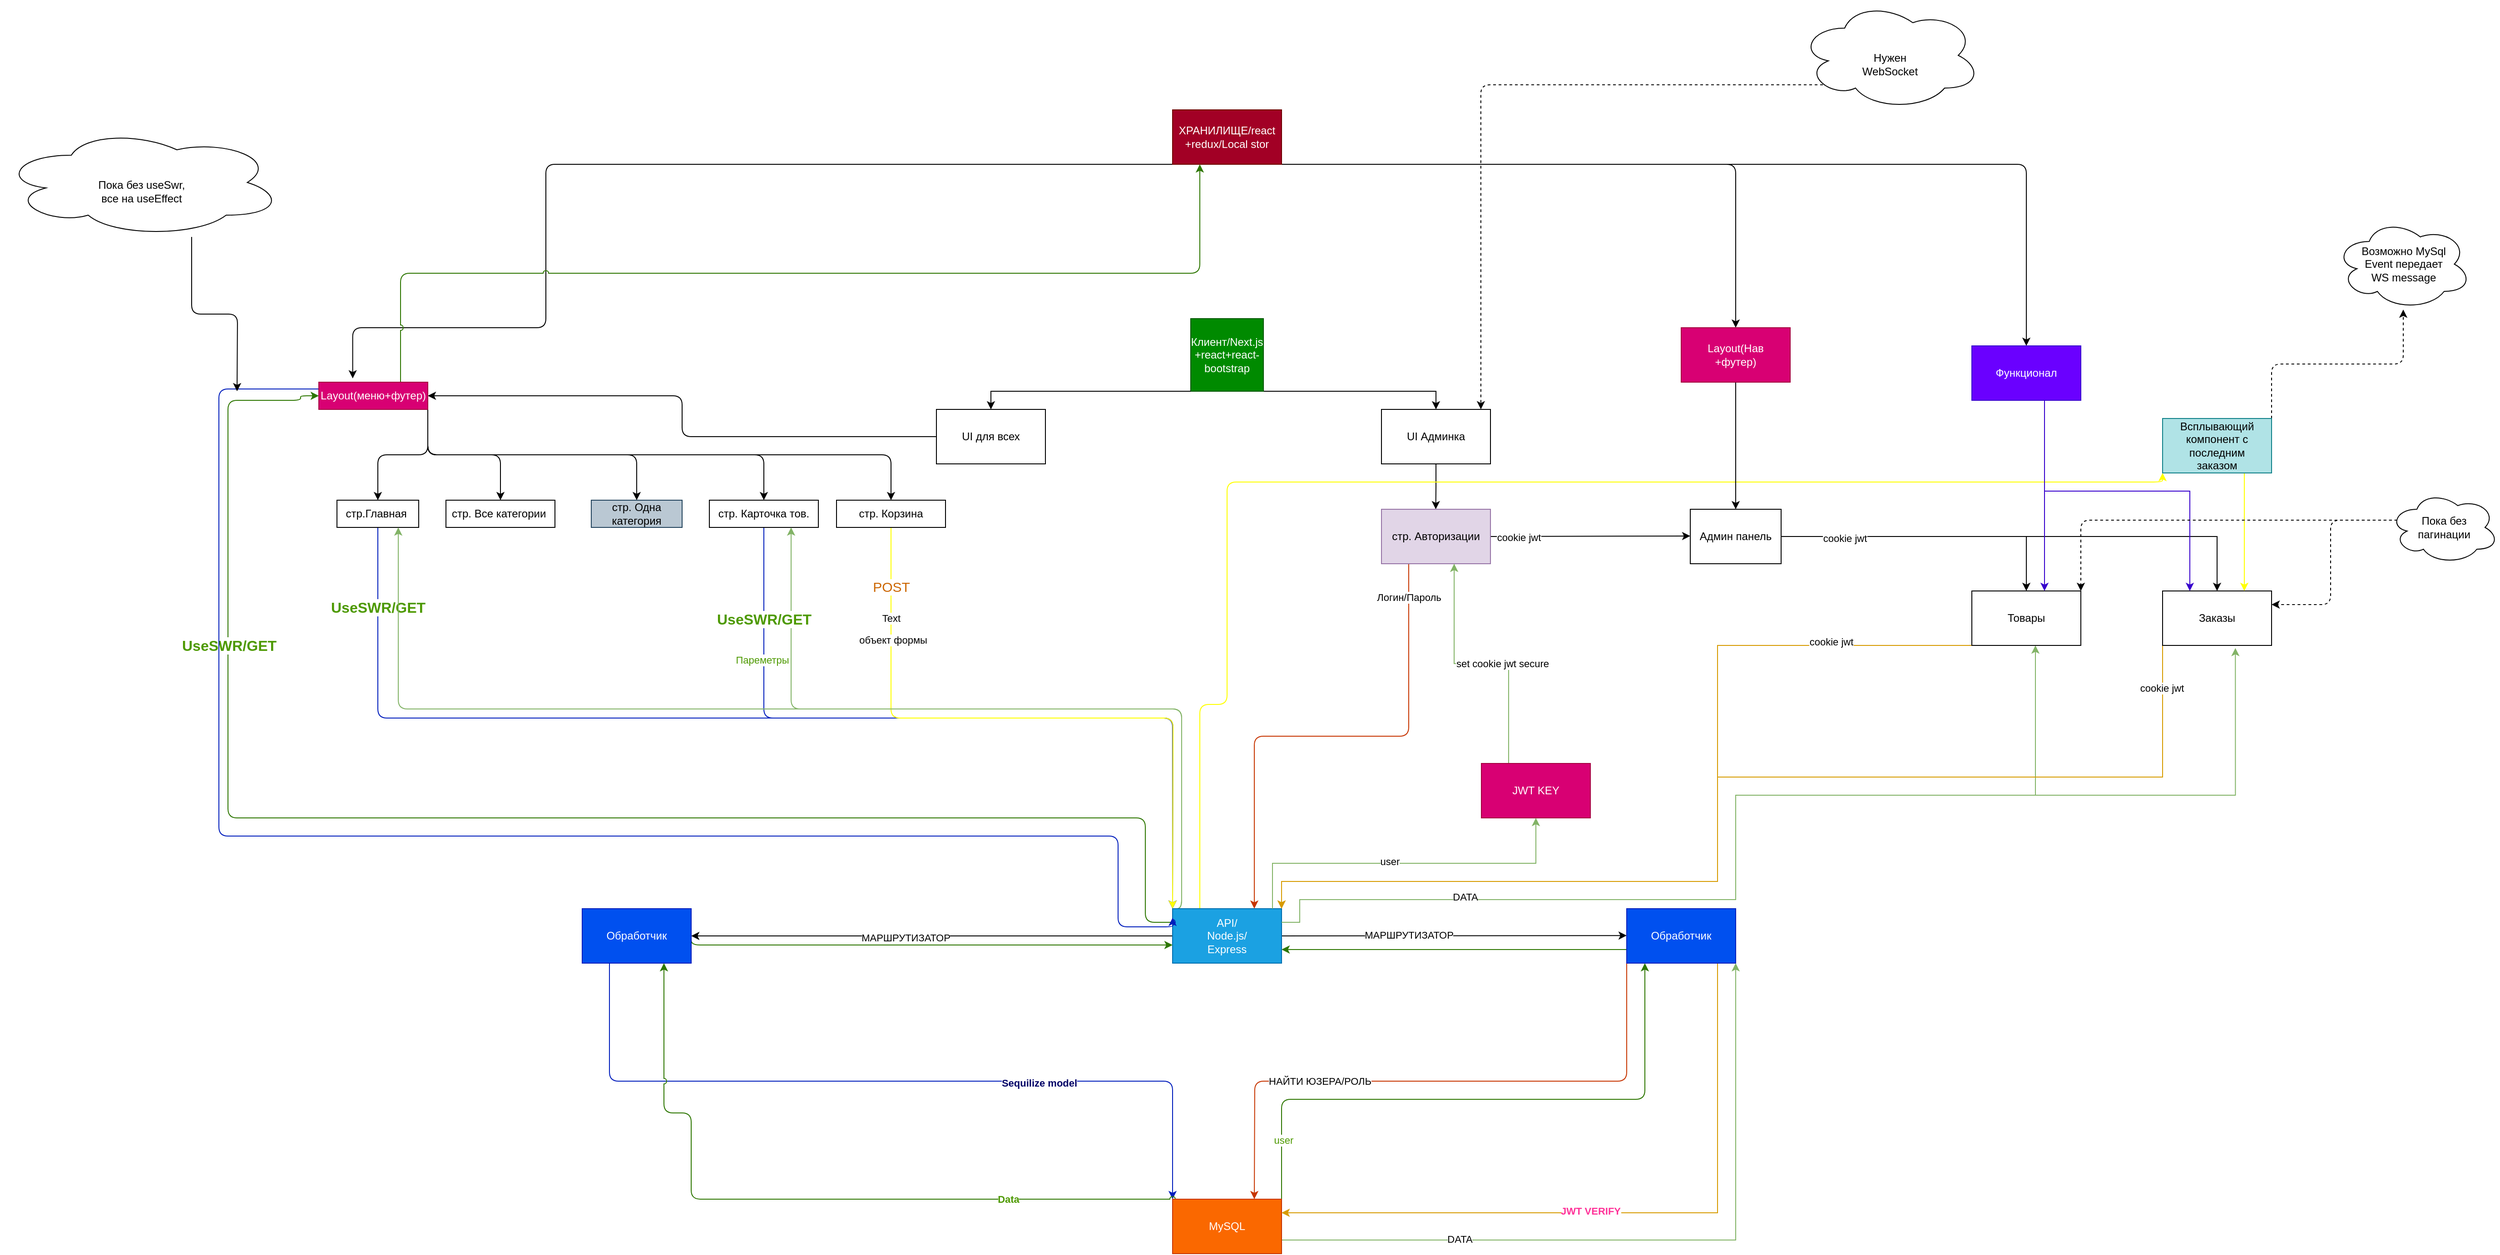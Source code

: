 <mxfile version="13.6.1" type="github">
  <diagram id="jv_QW0BuvOG6lZc9IcTr" name="Page-1">
    <mxGraphModel dx="1436" dy="20859" grid="1" gridSize="10" guides="1" tooltips="1" connect="1" arrows="1" fold="1" page="1" pageScale="1" pageWidth="10000" pageHeight="20000" math="0" shadow="0">
      <root>
        <mxCell id="0" />
        <mxCell id="1" parent="0" />
        <mxCell id="PjABoN36UxYp-kSusRIM-8" style="edgeStyle=orthogonalEdgeStyle;rounded=0;orthogonalLoop=1;jettySize=auto;html=1;exitX=1;exitY=1;exitDx=0;exitDy=0;entryX=0.5;entryY=0;entryDx=0;entryDy=0;" parent="1" source="PjABoN36UxYp-kSusRIM-1" target="PjABoN36UxYp-kSusRIM-6" edge="1">
          <mxGeometry relative="1" as="geometry">
            <Array as="points">
              <mxPoint x="10230" y="390" />
            </Array>
          </mxGeometry>
        </mxCell>
        <mxCell id="PjABoN36UxYp-kSusRIM-1" value="Клиент/Next.js&lt;br&gt;+react+react-bootstrap" style="whiteSpace=wrap;html=1;aspect=fixed;fillColor=#008a00;strokeColor=#005700;fontColor=#ffffff;" parent="1" vertex="1">
          <mxGeometry x="9960" y="310" width="80" height="80" as="geometry" />
        </mxCell>
        <mxCell id="PjABoN36UxYp-kSusRIM-4" style="edgeStyle=orthogonalEdgeStyle;rounded=0;orthogonalLoop=1;jettySize=auto;html=1;exitX=0;exitY=1;exitDx=0;exitDy=0;" parent="1" source="PjABoN36UxYp-kSusRIM-1" target="PjABoN36UxYp-kSusRIM-5" edge="1">
          <mxGeometry relative="1" as="geometry">
            <mxPoint x="9710" y="540" as="targetPoint" />
            <mxPoint x="9966" y="500" as="sourcePoint" />
            <Array as="points">
              <mxPoint x="9740" y="390" />
            </Array>
          </mxGeometry>
        </mxCell>
        <mxCell id="PjABoN36UxYp-kSusRIM-76" style="edgeStyle=orthogonalEdgeStyle;rounded=1;sketch=0;jumpStyle=arc;orthogonalLoop=1;jettySize=auto;html=1;exitX=0;exitY=0.5;exitDx=0;exitDy=0;entryX=1;entryY=0.5;entryDx=0;entryDy=0;strokeColor=#000000;fontColor=#4D9900;" parent="1" source="PjABoN36UxYp-kSusRIM-5" target="PjABoN36UxYp-kSusRIM-69" edge="1">
          <mxGeometry relative="1" as="geometry" />
        </mxCell>
        <mxCell id="PjABoN36UxYp-kSusRIM-5" value="UI для всех" style="rounded=0;whiteSpace=wrap;html=1;" parent="1" vertex="1">
          <mxGeometry x="9680" y="410" width="120" height="60" as="geometry" />
        </mxCell>
        <mxCell id="PjABoN36UxYp-kSusRIM-22" style="edgeStyle=orthogonalEdgeStyle;rounded=0;orthogonalLoop=1;jettySize=auto;html=1;exitX=0.5;exitY=1;exitDx=0;exitDy=0;" parent="1" source="PjABoN36UxYp-kSusRIM-6" edge="1">
          <mxGeometry relative="1" as="geometry">
            <mxPoint x="10229.765" y="520" as="targetPoint" />
          </mxGeometry>
        </mxCell>
        <mxCell id="PjABoN36UxYp-kSusRIM-6" value="UI Админка" style="rounded=0;whiteSpace=wrap;html=1;" parent="1" vertex="1">
          <mxGeometry x="10170" y="410" width="120" height="60" as="geometry" />
        </mxCell>
        <mxCell id="PjABoN36UxYp-kSusRIM-58" style="edgeStyle=orthogonalEdgeStyle;rounded=1;sketch=0;jumpStyle=arc;orthogonalLoop=1;jettySize=auto;html=1;exitX=0.5;exitY=1;exitDx=0;exitDy=0;entryX=0;entryY=0;entryDx=0;entryDy=0;strokeColor=#001DBC;fillColor=#0050ef;" parent="1" source="PjABoN36UxYp-kSusRIM-10" target="PjABoN36UxYp-kSusRIM-24" edge="1">
          <mxGeometry relative="1" as="geometry" />
        </mxCell>
        <mxCell id="PjABoN36UxYp-kSusRIM-63" value="&lt;font color=&quot;#4d9900&quot;&gt;&lt;span style=&quot;font-size: 16px&quot;&gt;&lt;b&gt;UseSWR/GET&lt;/b&gt;&lt;/span&gt;&lt;/font&gt;" style="edgeLabel;html=1;align=center;verticalAlign=middle;resizable=0;points=[];" parent="PjABoN36UxYp-kSusRIM-58" vertex="1" connectable="0">
          <mxGeometry x="-0.865" relative="1" as="geometry">
            <mxPoint as="offset" />
          </mxGeometry>
        </mxCell>
        <mxCell id="PjABoN36UxYp-kSusRIM-10" value="стр.Главная&amp;nbsp;" style="rounded=0;whiteSpace=wrap;html=1;" parent="1" vertex="1">
          <mxGeometry x="9020" y="510" width="90" height="30" as="geometry" />
        </mxCell>
        <mxCell id="PjABoN36UxYp-kSusRIM-12" value="стр. Все категории&amp;nbsp;" style="rounded=0;whiteSpace=wrap;html=1;" parent="1" vertex="1">
          <mxGeometry x="9140" y="510" width="120" height="30" as="geometry" />
        </mxCell>
        <mxCell id="PjABoN36UxYp-kSusRIM-14" value="стр. Одна категория" style="rounded=0;whiteSpace=wrap;html=1;fillColor=#bac8d3;strokeColor=#23445d;" parent="1" vertex="1">
          <mxGeometry x="9300" y="510" width="100" height="30" as="geometry" />
        </mxCell>
        <mxCell id="PjABoN36UxYp-kSusRIM-61" style="edgeStyle=orthogonalEdgeStyle;rounded=1;sketch=0;jumpStyle=arc;orthogonalLoop=1;jettySize=auto;html=1;exitX=0.5;exitY=1;exitDx=0;exitDy=0;strokeColor=#001DBC;fillColor=#0050ef;" parent="1" source="PjABoN36UxYp-kSusRIM-17" edge="1">
          <mxGeometry relative="1" as="geometry">
            <mxPoint x="9940" y="960" as="targetPoint" />
          </mxGeometry>
        </mxCell>
        <mxCell id="PjABoN36UxYp-kSusRIM-88" value="Пареметры" style="edgeLabel;html=1;align=center;verticalAlign=middle;resizable=0;points=[];fontColor=#4D9900;" parent="PjABoN36UxYp-kSusRIM-61" vertex="1" connectable="0">
          <mxGeometry x="-0.665" y="-2" relative="1" as="geometry">
            <mxPoint as="offset" />
          </mxGeometry>
        </mxCell>
        <mxCell id="PjABoN36UxYp-kSusRIM-17" value="стр. Карточка тов." style="rounded=0;whiteSpace=wrap;html=1;" parent="1" vertex="1">
          <mxGeometry x="9430" y="510" width="120" height="30" as="geometry" />
        </mxCell>
        <mxCell id="PjABoN36UxYp-kSusRIM-62" style="edgeStyle=orthogonalEdgeStyle;rounded=1;sketch=0;jumpStyle=arc;orthogonalLoop=1;jettySize=auto;html=1;exitX=0.5;exitY=1;exitDx=0;exitDy=0;fillColor=#b0e3e6;strokeColor=#FFFF00;" parent="1" source="PjABoN36UxYp-kSusRIM-19" edge="1">
          <mxGeometry relative="1" as="geometry">
            <mxPoint x="9940" y="960" as="targetPoint" />
          </mxGeometry>
        </mxCell>
        <mxCell id="PjABoN36UxYp-kSusRIM-67" value="&lt;font style=&quot;font-size: 15px&quot; color=&quot;#cc6600&quot;&gt;POST&lt;/font&gt;" style="edgeLabel;html=1;align=center;verticalAlign=middle;resizable=0;points=[];" parent="PjABoN36UxYp-kSusRIM-62" vertex="1" connectable="0">
          <mxGeometry x="-0.822" relative="1" as="geometry">
            <mxPoint as="offset" />
          </mxGeometry>
        </mxCell>
        <mxCell id="PjABoN36UxYp-kSusRIM-68" value="объект формы" style="edgeLabel;html=1;align=center;verticalAlign=middle;resizable=0;points=[];" parent="PjABoN36UxYp-kSusRIM-62" vertex="1" connectable="0">
          <mxGeometry x="-0.661" y="2" relative="1" as="geometry">
            <mxPoint as="offset" />
          </mxGeometry>
        </mxCell>
        <mxCell id="roOu49d92A6TyhgndbFw-57" value="Text" style="edgeLabel;html=1;align=center;verticalAlign=middle;resizable=0;points=[];" vertex="1" connectable="0" parent="PjABoN36UxYp-kSusRIM-62">
          <mxGeometry x="-0.728" relative="1" as="geometry">
            <mxPoint as="offset" />
          </mxGeometry>
        </mxCell>
        <mxCell id="PjABoN36UxYp-kSusRIM-19" value="стр. Корзина" style="rounded=0;whiteSpace=wrap;html=1;" parent="1" vertex="1">
          <mxGeometry x="9570" y="510" width="120" height="30" as="geometry" />
        </mxCell>
        <mxCell id="PjABoN36UxYp-kSusRIM-99" style="edgeStyle=orthogonalEdgeStyle;rounded=1;sketch=0;jumpStyle=arc;orthogonalLoop=1;jettySize=auto;html=1;exitX=0.25;exitY=1;exitDx=0;exitDy=0;entryX=0.75;entryY=0;entryDx=0;entryDy=0;strokeColor=#C73500;fontColor=#4D9900;fillColor=#fa6800;" parent="1" source="PjABoN36UxYp-kSusRIM-23" target="PjABoN36UxYp-kSusRIM-24" edge="1">
          <mxGeometry relative="1" as="geometry" />
        </mxCell>
        <mxCell id="PjABoN36UxYp-kSusRIM-100" value="&lt;font color=&quot;#000000&quot;&gt;Логин/Пароль&lt;/font&gt;" style="edgeLabel;html=1;align=center;verticalAlign=middle;resizable=0;points=[];fontColor=#4D9900;" parent="PjABoN36UxYp-kSusRIM-99" vertex="1" connectable="0">
          <mxGeometry x="-0.868" relative="1" as="geometry">
            <mxPoint as="offset" />
          </mxGeometry>
        </mxCell>
        <mxCell id="roOu49d92A6TyhgndbFw-11" style="edgeStyle=orthogonalEdgeStyle;rounded=0;orthogonalLoop=1;jettySize=auto;html=1;exitX=1;exitY=0.5;exitDx=0;exitDy=0;" edge="1" parent="1" source="PjABoN36UxYp-kSusRIM-23">
          <mxGeometry relative="1" as="geometry">
            <mxPoint x="10510.0" y="549.471" as="targetPoint" />
          </mxGeometry>
        </mxCell>
        <mxCell id="roOu49d92A6TyhgndbFw-14" value="cookie jwt" style="edgeLabel;html=1;align=center;verticalAlign=middle;resizable=0;points=[];" vertex="1" connectable="0" parent="roOu49d92A6TyhgndbFw-11">
          <mxGeometry x="0.003" y="87" relative="1" as="geometry">
            <mxPoint x="-80" y="87.53" as="offset" />
          </mxGeometry>
        </mxCell>
        <mxCell id="PjABoN36UxYp-kSusRIM-23" value="стр. Авторизации" style="rounded=0;whiteSpace=wrap;html=1;fillColor=#e1d5e7;strokeColor=#9673a6;" parent="1" vertex="1">
          <mxGeometry x="10170" y="520" width="120" height="60" as="geometry" />
        </mxCell>
        <mxCell id="PjABoN36UxYp-kSusRIM-55" style="edgeStyle=orthogonalEdgeStyle;rounded=1;sketch=0;jumpStyle=arc;orthogonalLoop=1;jettySize=auto;html=1;exitX=0;exitY=0.5;exitDx=0;exitDy=0;strokeColor=#000000;" parent="1" source="PjABoN36UxYp-kSusRIM-24" target="PjABoN36UxYp-kSusRIM-26" edge="1">
          <mxGeometry relative="1" as="geometry" />
        </mxCell>
        <mxCell id="PjABoN36UxYp-kSusRIM-56" value="МАРШРУТИЗАТОР" style="edgeLabel;html=1;align=center;verticalAlign=middle;resizable=0;points=[];" parent="PjABoN36UxYp-kSusRIM-55" vertex="1" connectable="0">
          <mxGeometry x="0.112" y="2" relative="1" as="geometry">
            <mxPoint as="offset" />
          </mxGeometry>
        </mxCell>
        <mxCell id="PjABoN36UxYp-kSusRIM-78" style="edgeStyle=orthogonalEdgeStyle;rounded=1;sketch=0;jumpStyle=arc;orthogonalLoop=1;jettySize=auto;html=1;exitX=0;exitY=0.25;exitDx=0;exitDy=0;strokeColor=#2D7600;fontColor=#4D9900;entryX=0;entryY=0.5;entryDx=0;entryDy=0;fillColor=#60a917;" parent="1" source="PjABoN36UxYp-kSusRIM-24" target="PjABoN36UxYp-kSusRIM-69" edge="1">
          <mxGeometry relative="1" as="geometry">
            <mxPoint x="8930" y="420" as="targetPoint" />
            <Array as="points">
              <mxPoint x="9910" y="975" />
              <mxPoint x="9910" y="860" />
              <mxPoint x="8900" y="860" />
              <mxPoint x="8900" y="400" />
              <mxPoint x="8980" y="400" />
              <mxPoint x="8980" y="395" />
            </Array>
          </mxGeometry>
        </mxCell>
        <mxCell id="PjABoN36UxYp-kSusRIM-96" value="&lt;b style=&quot;font-size: 16px&quot;&gt;UseSWR/GET&lt;/b&gt;" style="edgeLabel;html=1;align=center;verticalAlign=middle;resizable=0;points=[];fontColor=#4D9900;" parent="PjABoN36UxYp-kSusRIM-78" vertex="1" connectable="0">
          <mxGeometry x="0.564" y="-1" relative="1" as="geometry">
            <mxPoint as="offset" />
          </mxGeometry>
        </mxCell>
        <mxCell id="PjABoN36UxYp-kSusRIM-97" style="edgeStyle=orthogonalEdgeStyle;rounded=1;sketch=0;jumpStyle=arc;orthogonalLoop=1;jettySize=auto;html=1;exitX=1;exitY=0.5;exitDx=0;exitDy=0;strokeColor=#000000;fontColor=#4D9900;" parent="1" source="PjABoN36UxYp-kSusRIM-24" edge="1">
          <mxGeometry relative="1" as="geometry">
            <mxPoint x="10440" y="989.571" as="targetPoint" />
          </mxGeometry>
        </mxCell>
        <mxCell id="PjABoN36UxYp-kSusRIM-101" value="&lt;font color=&quot;#000000&quot;&gt;МАРШРУТИЗАТОР&lt;/font&gt;" style="edgeLabel;html=1;align=center;verticalAlign=middle;resizable=0;points=[];fontColor=#4D9900;" parent="PjABoN36UxYp-kSusRIM-97" vertex="1" connectable="0">
          <mxGeometry x="0.001" y="50" relative="1" as="geometry">
            <mxPoint x="-50" y="49" as="offset" />
          </mxGeometry>
        </mxCell>
        <mxCell id="roOu49d92A6TyhgndbFw-39" style="edgeStyle=orthogonalEdgeStyle;rounded=1;orthogonalLoop=1;jettySize=auto;html=1;exitX=0;exitY=0;exitDx=0;exitDy=0;entryX=0.75;entryY=1;entryDx=0;entryDy=0;startArrow=none;startFill=0;fillColor=#d5e8d4;strokeColor=#82b366;" edge="1" parent="1" source="PjABoN36UxYp-kSusRIM-24" target="PjABoN36UxYp-kSusRIM-10">
          <mxGeometry relative="1" as="geometry">
            <Array as="points">
              <mxPoint x="9950" y="960" />
              <mxPoint x="9950" y="740" />
              <mxPoint x="9088" y="740" />
            </Array>
          </mxGeometry>
        </mxCell>
        <mxCell id="roOu49d92A6TyhgndbFw-40" style="edgeStyle=orthogonalEdgeStyle;rounded=1;orthogonalLoop=1;jettySize=auto;html=1;exitX=0;exitY=0;exitDx=0;exitDy=0;entryX=0.75;entryY=1;entryDx=0;entryDy=0;startArrow=none;startFill=0;fillColor=#d5e8d4;strokeColor=#82b366;" edge="1" parent="1" source="PjABoN36UxYp-kSusRIM-24" target="PjABoN36UxYp-kSusRIM-17">
          <mxGeometry relative="1" as="geometry">
            <Array as="points">
              <mxPoint x="9950" y="960" />
              <mxPoint x="9950" y="740" />
              <mxPoint x="9520" y="740" />
            </Array>
          </mxGeometry>
        </mxCell>
        <mxCell id="roOu49d92A6TyhgndbFw-58" style="edgeStyle=orthogonalEdgeStyle;rounded=1;orthogonalLoop=1;jettySize=auto;html=1;exitX=0.25;exitY=0;exitDx=0;exitDy=0;startArrow=none;startFill=0;strokeColor=#FFFF00;entryX=0;entryY=1;entryDx=0;entryDy=0;" edge="1" parent="1" source="PjABoN36UxYp-kSusRIM-24" target="roOu49d92A6TyhgndbFw-55">
          <mxGeometry relative="1" as="geometry">
            <mxPoint x="10050" y="510" as="targetPoint" />
            <Array as="points">
              <mxPoint x="9970" y="735" />
              <mxPoint x="10000" y="735" />
              <mxPoint x="10000" y="490" />
              <mxPoint x="11030" y="490" />
            </Array>
          </mxGeometry>
        </mxCell>
        <mxCell id="PjABoN36UxYp-kSusRIM-24" value="API/&lt;br&gt;Node.js/&lt;br&gt;Express" style="rounded=0;whiteSpace=wrap;html=1;fillColor=#1ba1e2;strokeColor=#006EAF;fontColor=#ffffff;" parent="1" vertex="1">
          <mxGeometry x="9940" y="960" width="120" height="60" as="geometry" />
        </mxCell>
        <mxCell id="PjABoN36UxYp-kSusRIM-89" style="edgeStyle=orthogonalEdgeStyle;rounded=1;sketch=0;jumpStyle=arc;orthogonalLoop=1;jettySize=auto;html=1;exitX=0.25;exitY=1;exitDx=0;exitDy=0;entryX=0;entryY=0;entryDx=0;entryDy=0;strokeColor=#001DBC;fontColor=#4D9900;fillColor=#0050ef;" parent="1" source="PjABoN36UxYp-kSusRIM-26" target="PjABoN36UxYp-kSusRIM-51" edge="1">
          <mxGeometry relative="1" as="geometry" />
        </mxCell>
        <mxCell id="PjABoN36UxYp-kSusRIM-93" value="&lt;b&gt;&lt;font color=&quot;#000066&quot;&gt;Sequilize model&lt;/font&gt;&lt;/b&gt;" style="edgeLabel;html=1;align=center;verticalAlign=middle;resizable=0;points=[];fontColor=#4D9900;" parent="PjABoN36UxYp-kSusRIM-89" vertex="1" connectable="0">
          <mxGeometry x="0.369" y="-1" relative="1" as="geometry">
            <mxPoint y="1" as="offset" />
          </mxGeometry>
        </mxCell>
        <mxCell id="PjABoN36UxYp-kSusRIM-95" style="edgeStyle=orthogonalEdgeStyle;rounded=1;sketch=0;jumpStyle=arc;orthogonalLoop=1;jettySize=auto;html=1;exitX=1;exitY=0.5;exitDx=0;exitDy=0;strokeColor=#2D7600;fontColor=#4D9900;fillColor=#60a917;" parent="1" source="PjABoN36UxYp-kSusRIM-26" target="PjABoN36UxYp-kSusRIM-24" edge="1">
          <mxGeometry relative="1" as="geometry">
            <Array as="points">
              <mxPoint x="9410" y="1000" />
            </Array>
          </mxGeometry>
        </mxCell>
        <mxCell id="PjABoN36UxYp-kSusRIM-26" value="Обработчик" style="rounded=0;whiteSpace=wrap;html=1;fillColor=#0050ef;strokeColor=#001DBC;fontColor=#ffffff;" parent="1" vertex="1">
          <mxGeometry x="9290" y="960" width="120" height="60" as="geometry" />
        </mxCell>
        <mxCell id="PjABoN36UxYp-kSusRIM-91" style="edgeStyle=orthogonalEdgeStyle;rounded=1;sketch=0;jumpStyle=arc;orthogonalLoop=1;jettySize=auto;html=1;exitX=1;exitY=0;exitDx=0;exitDy=0;entryX=0.75;entryY=1;entryDx=0;entryDy=0;strokeColor=#2D7600;fontColor=#4D9900;fillColor=#60a917;" parent="1" source="PjABoN36UxYp-kSusRIM-51" target="PjABoN36UxYp-kSusRIM-26" edge="1">
          <mxGeometry relative="1" as="geometry">
            <Array as="points">
              <mxPoint x="9410" y="1185" />
              <mxPoint x="9380" y="1185" />
            </Array>
          </mxGeometry>
        </mxCell>
        <mxCell id="PjABoN36UxYp-kSusRIM-94" value="&lt;b&gt;Data&lt;/b&gt;" style="edgeLabel;html=1;align=center;verticalAlign=middle;resizable=0;points=[];fontColor=#4D9900;" parent="PjABoN36UxYp-kSusRIM-91" vertex="1" connectable="0">
          <mxGeometry x="-0.359" relative="1" as="geometry">
            <mxPoint as="offset" />
          </mxGeometry>
        </mxCell>
        <mxCell id="PjABoN36UxYp-kSusRIM-104" style="edgeStyle=orthogonalEdgeStyle;rounded=1;sketch=0;jumpStyle=arc;orthogonalLoop=1;jettySize=auto;html=1;exitX=1;exitY=0;exitDx=0;exitDy=0;strokeColor=#2D7600;fontColor=#4D9900;fillColor=#60a917;" parent="1" source="PjABoN36UxYp-kSusRIM-51" target="PjABoN36UxYp-kSusRIM-98" edge="1">
          <mxGeometry relative="1" as="geometry">
            <mxPoint x="10460" y="1060" as="targetPoint" />
            <Array as="points">
              <mxPoint x="10060" y="1170" />
              <mxPoint x="10460" y="1170" />
            </Array>
          </mxGeometry>
        </mxCell>
        <mxCell id="PjABoN36UxYp-kSusRIM-105" value="user" style="edgeLabel;html=1;align=center;verticalAlign=middle;resizable=0;points=[];fontColor=#4D9900;" parent="PjABoN36UxYp-kSusRIM-104" vertex="1" connectable="0">
          <mxGeometry x="-0.801" y="-2" relative="1" as="geometry">
            <mxPoint as="offset" />
          </mxGeometry>
        </mxCell>
        <mxCell id="roOu49d92A6TyhgndbFw-35" style="edgeStyle=orthogonalEdgeStyle;rounded=0;orthogonalLoop=1;jettySize=auto;html=1;exitX=1;exitY=0.75;exitDx=0;exitDy=0;startArrow=none;startFill=0;entryX=1;entryY=1;entryDx=0;entryDy=0;fillColor=#d5e8d4;strokeColor=#82b366;" edge="1" parent="1" source="PjABoN36UxYp-kSusRIM-51" target="PjABoN36UxYp-kSusRIM-98">
          <mxGeometry relative="1" as="geometry">
            <mxPoint x="10570" y="1324.667" as="targetPoint" />
          </mxGeometry>
        </mxCell>
        <mxCell id="roOu49d92A6TyhgndbFw-80" value="DATA" style="edgeLabel;html=1;align=center;verticalAlign=middle;resizable=0;points=[];" vertex="1" connectable="0" parent="roOu49d92A6TyhgndbFw-35">
          <mxGeometry x="-0.512" y="1" relative="1" as="geometry">
            <mxPoint x="-1" as="offset" />
          </mxGeometry>
        </mxCell>
        <mxCell id="PjABoN36UxYp-kSusRIM-51" value="MySQL" style="rounded=0;whiteSpace=wrap;html=1;fillColor=#fa6800;strokeColor=#C73500;fontColor=#ffffff;" parent="1" vertex="1">
          <mxGeometry x="9940" y="1280" width="120" height="60" as="geometry" />
        </mxCell>
        <mxCell id="PjABoN36UxYp-kSusRIM-74" style="edgeStyle=orthogonalEdgeStyle;rounded=1;sketch=0;jumpStyle=arc;orthogonalLoop=1;jettySize=auto;html=1;exitX=0;exitY=1;exitDx=0;exitDy=0;entryX=0.311;entryY=-0.139;entryDx=0;entryDy=0;entryPerimeter=0;strokeColor=#000000;" parent="1" source="PjABoN36UxYp-kSusRIM-57" target="PjABoN36UxYp-kSusRIM-69" edge="1">
          <mxGeometry relative="1" as="geometry">
            <Array as="points">
              <mxPoint x="9250" y="320" />
              <mxPoint x="9037" y="320" />
            </Array>
          </mxGeometry>
        </mxCell>
        <mxCell id="roOu49d92A6TyhgndbFw-54" style="edgeStyle=orthogonalEdgeStyle;rounded=1;orthogonalLoop=1;jettySize=auto;html=1;exitX=1;exitY=1;exitDx=0;exitDy=0;entryX=0.5;entryY=0;entryDx=0;entryDy=0;startArrow=none;startFill=0;" edge="1" parent="1" source="PjABoN36UxYp-kSusRIM-57" target="roOu49d92A6TyhgndbFw-45">
          <mxGeometry relative="1" as="geometry">
            <Array as="points">
              <mxPoint x="10560" y="140" />
            </Array>
          </mxGeometry>
        </mxCell>
        <mxCell id="roOu49d92A6TyhgndbFw-71" style="edgeStyle=orthogonalEdgeStyle;rounded=1;orthogonalLoop=1;jettySize=auto;html=1;exitX=1;exitY=1;exitDx=0;exitDy=0;startArrow=none;startFill=0;strokeColor=#000000;" edge="1" parent="1" source="PjABoN36UxYp-kSusRIM-57" target="roOu49d92A6TyhgndbFw-64">
          <mxGeometry relative="1" as="geometry">
            <Array as="points">
              <mxPoint x="10880" y="140" />
            </Array>
          </mxGeometry>
        </mxCell>
        <mxCell id="PjABoN36UxYp-kSusRIM-57" value="ХРАНИЛИЩЕ/react&lt;br&gt;+redux/Local stor" style="rounded=0;whiteSpace=wrap;html=1;fillColor=#a20025;strokeColor=#6F0000;fontColor=#ffffff;" parent="1" vertex="1">
          <mxGeometry x="9940" y="80" width="120" height="60" as="geometry" />
        </mxCell>
        <mxCell id="PjABoN36UxYp-kSusRIM-66" value="&lt;b style=&quot;color: rgb(77 , 153 , 0) ; font-size: 16px&quot;&gt;UseSWR/GET&lt;/b&gt;" style="edgeLabel;html=1;align=center;verticalAlign=middle;resizable=0;points=[];" parent="1" vertex="1" connectable="0">
          <mxGeometry x="9095" y="657.5" as="geometry">
            <mxPoint x="395" y="-17" as="offset" />
          </mxGeometry>
        </mxCell>
        <mxCell id="PjABoN36UxYp-kSusRIM-72" style="edgeStyle=orthogonalEdgeStyle;rounded=1;sketch=0;jumpStyle=arc;orthogonalLoop=1;jettySize=auto;html=1;exitX=0.75;exitY=0;exitDx=0;exitDy=0;entryX=0.25;entryY=1;entryDx=0;entryDy=0;strokeColor=#2D7600;fillColor=#60a917;" parent="1" source="PjABoN36UxYp-kSusRIM-69" target="PjABoN36UxYp-kSusRIM-57" edge="1">
          <mxGeometry relative="1" as="geometry" />
        </mxCell>
        <mxCell id="PjABoN36UxYp-kSusRIM-77" style="edgeStyle=orthogonalEdgeStyle;rounded=1;sketch=0;jumpStyle=arc;orthogonalLoop=1;jettySize=auto;html=1;exitX=0;exitY=0.25;exitDx=0;exitDy=0;strokeColor=#001DBC;fontColor=#4D9900;fillColor=#0050ef;" parent="1" source="PjABoN36UxYp-kSusRIM-69" edge="1">
          <mxGeometry relative="1" as="geometry">
            <mxPoint x="9940" y="970" as="targetPoint" />
            <Array as="points">
              <mxPoint x="8890" y="388" />
              <mxPoint x="8890" y="880" />
              <mxPoint x="9880" y="880" />
              <mxPoint x="9880" y="980" />
              <mxPoint x="9940" y="980" />
            </Array>
          </mxGeometry>
        </mxCell>
        <mxCell id="PjABoN36UxYp-kSusRIM-82" style="edgeStyle=orthogonalEdgeStyle;rounded=1;sketch=0;jumpStyle=arc;orthogonalLoop=1;jettySize=auto;html=1;exitX=1;exitY=1;exitDx=0;exitDy=0;entryX=0.5;entryY=0;entryDx=0;entryDy=0;strokeColor=#000000;fontColor=#4D9900;" parent="1" source="PjABoN36UxYp-kSusRIM-69" target="PjABoN36UxYp-kSusRIM-14" edge="1">
          <mxGeometry relative="1" as="geometry" />
        </mxCell>
        <mxCell id="PjABoN36UxYp-kSusRIM-83" style="edgeStyle=orthogonalEdgeStyle;rounded=1;sketch=0;jumpStyle=arc;orthogonalLoop=1;jettySize=auto;html=1;exitX=1;exitY=1;exitDx=0;exitDy=0;strokeColor=#000000;fontColor=#4D9900;" parent="1" source="PjABoN36UxYp-kSusRIM-69" target="PjABoN36UxYp-kSusRIM-17" edge="1">
          <mxGeometry relative="1" as="geometry" />
        </mxCell>
        <mxCell id="PjABoN36UxYp-kSusRIM-84" style="edgeStyle=orthogonalEdgeStyle;rounded=1;sketch=0;jumpStyle=arc;orthogonalLoop=1;jettySize=auto;html=1;exitX=1;exitY=1;exitDx=0;exitDy=0;strokeColor=#000000;fontColor=#4D9900;" parent="1" source="PjABoN36UxYp-kSusRIM-69" target="PjABoN36UxYp-kSusRIM-19" edge="1">
          <mxGeometry relative="1" as="geometry" />
        </mxCell>
        <mxCell id="PjABoN36UxYp-kSusRIM-85" style="edgeStyle=orthogonalEdgeStyle;rounded=1;sketch=0;jumpStyle=arc;orthogonalLoop=1;jettySize=auto;html=1;exitX=1;exitY=1;exitDx=0;exitDy=0;strokeColor=#000000;fontColor=#4D9900;" parent="1" source="PjABoN36UxYp-kSusRIM-69" target="PjABoN36UxYp-kSusRIM-12" edge="1">
          <mxGeometry relative="1" as="geometry" />
        </mxCell>
        <mxCell id="PjABoN36UxYp-kSusRIM-87" style="edgeStyle=orthogonalEdgeStyle;rounded=1;sketch=0;jumpStyle=arc;orthogonalLoop=1;jettySize=auto;html=1;exitX=1;exitY=1;exitDx=0;exitDy=0;entryX=0.5;entryY=0;entryDx=0;entryDy=0;strokeColor=#000000;fontColor=#4D9900;" parent="1" source="PjABoN36UxYp-kSusRIM-69" target="PjABoN36UxYp-kSusRIM-10" edge="1">
          <mxGeometry relative="1" as="geometry" />
        </mxCell>
        <mxCell id="PjABoN36UxYp-kSusRIM-69" value="Layout(меню+футер)" style="rounded=0;whiteSpace=wrap;html=1;fillColor=#d80073;strokeColor=#A50040;fontColor=#ffffff;" parent="1" vertex="1">
          <mxGeometry x="9000" y="380" width="120" height="30" as="geometry" />
        </mxCell>
        <mxCell id="PjABoN36UxYp-kSusRIM-102" style="edgeStyle=orthogonalEdgeStyle;rounded=1;sketch=0;jumpStyle=arc;orthogonalLoop=1;jettySize=auto;html=1;exitX=0;exitY=1;exitDx=0;exitDy=0;strokeColor=#C73500;fontColor=#4D9900;fillColor=#fa6800;" parent="1" source="PjABoN36UxYp-kSusRIM-98" edge="1">
          <mxGeometry relative="1" as="geometry">
            <mxPoint x="10030" y="1280" as="targetPoint" />
          </mxGeometry>
        </mxCell>
        <mxCell id="PjABoN36UxYp-kSusRIM-103" value="&lt;font color=&quot;#000000&quot;&gt;НАЙТИ ЮЗЕРА/РОЛЬ&lt;/font&gt;" style="edgeLabel;html=1;align=center;verticalAlign=middle;resizable=0;points=[];fontColor=#4D9900;" parent="PjABoN36UxYp-kSusRIM-102" vertex="1" connectable="0">
          <mxGeometry x="0.399" relative="1" as="geometry">
            <mxPoint as="offset" />
          </mxGeometry>
        </mxCell>
        <mxCell id="roOu49d92A6TyhgndbFw-18" style="edgeStyle=orthogonalEdgeStyle;rounded=0;orthogonalLoop=1;jettySize=auto;html=1;entryX=0.5;entryY=1;entryDx=0;entryDy=0;fillColor=#d5e8d4;strokeColor=#82b366;" edge="1" parent="1" target="roOu49d92A6TyhgndbFw-2">
          <mxGeometry relative="1" as="geometry">
            <mxPoint x="10050" y="960" as="sourcePoint" />
            <Array as="points">
              <mxPoint x="10050" y="960" />
              <mxPoint x="10050" y="910" />
              <mxPoint x="10340" y="910" />
            </Array>
          </mxGeometry>
        </mxCell>
        <mxCell id="roOu49d92A6TyhgndbFw-81" value="user" style="edgeLabel;html=1;align=center;verticalAlign=middle;resizable=0;points=[];" vertex="1" connectable="0" parent="roOu49d92A6TyhgndbFw-18">
          <mxGeometry x="-0.08" y="2" relative="1" as="geometry">
            <mxPoint x="-1" as="offset" />
          </mxGeometry>
        </mxCell>
        <mxCell id="roOu49d92A6TyhgndbFw-34" style="edgeStyle=orthogonalEdgeStyle;rounded=0;orthogonalLoop=1;jettySize=auto;html=1;exitX=0.75;exitY=1;exitDx=0;exitDy=0;startArrow=none;startFill=0;entryX=1;entryY=0.25;entryDx=0;entryDy=0;fillColor=#ffe6cc;strokeColor=#d79b00;" edge="1" parent="1" source="PjABoN36UxYp-kSusRIM-98" target="PjABoN36UxYp-kSusRIM-51">
          <mxGeometry relative="1" as="geometry">
            <mxPoint x="10560" y="1270" as="targetPoint" />
            <Array as="points">
              <mxPoint x="10540" y="1020" />
              <mxPoint x="10540" y="1295" />
            </Array>
          </mxGeometry>
        </mxCell>
        <mxCell id="roOu49d92A6TyhgndbFw-79" value="&lt;font color=&quot;#ff3399&quot;&gt;JWT VERIFY&lt;/font&gt;" style="edgeLabel;html=1;align=center;verticalAlign=middle;resizable=0;points=[];fontStyle=1" vertex="1" connectable="0" parent="roOu49d92A6TyhgndbFw-34">
          <mxGeometry x="0.113" y="-2" relative="1" as="geometry">
            <mxPoint as="offset" />
          </mxGeometry>
        </mxCell>
        <mxCell id="roOu49d92A6TyhgndbFw-36" style="edgeStyle=orthogonalEdgeStyle;rounded=0;orthogonalLoop=1;jettySize=auto;html=1;startArrow=none;startFill=0;fillColor=#d5e8d4;strokeColor=#82b366;" edge="1" parent="1" target="roOu49d92A6TyhgndbFw-20">
          <mxGeometry relative="1" as="geometry">
            <mxPoint x="10890" y="680" as="targetPoint" />
            <mxPoint x="10240" y="950" as="sourcePoint" />
            <Array as="points">
              <mxPoint x="10560" y="835" />
              <mxPoint x="10890" y="835" />
            </Array>
          </mxGeometry>
        </mxCell>
        <mxCell id="roOu49d92A6TyhgndbFw-38" style="edgeStyle=orthogonalEdgeStyle;rounded=0;orthogonalLoop=1;jettySize=auto;html=1;exitX=1;exitY=0.25;exitDx=0;exitDy=0;startArrow=none;startFill=0;entryX=0.668;entryY=1.047;entryDx=0;entryDy=0;entryPerimeter=0;fillColor=#d5e8d4;strokeColor=#82b366;" edge="1" parent="1" source="PjABoN36UxYp-kSusRIM-24" target="roOu49d92A6TyhgndbFw-22">
          <mxGeometry relative="1" as="geometry">
            <mxPoint x="11110" y="710" as="targetPoint" />
            <Array as="points">
              <mxPoint x="10080" y="975" />
              <mxPoint x="10080" y="950" />
              <mxPoint x="10560" y="950" />
              <mxPoint x="10560" y="835" />
              <mxPoint x="11110" y="835" />
            </Array>
          </mxGeometry>
        </mxCell>
        <mxCell id="roOu49d92A6TyhgndbFw-82" value="DATA" style="edgeLabel;html=1;align=center;verticalAlign=middle;resizable=0;points=[];" vertex="1" connectable="0" parent="roOu49d92A6TyhgndbFw-38">
          <mxGeometry x="-0.664" y="3" relative="1" as="geometry">
            <mxPoint as="offset" />
          </mxGeometry>
        </mxCell>
        <mxCell id="roOu49d92A6TyhgndbFw-44" style="edgeStyle=orthogonalEdgeStyle;rounded=1;orthogonalLoop=1;jettySize=auto;html=1;exitX=0;exitY=0.75;exitDx=0;exitDy=0;entryX=1;entryY=0.75;entryDx=0;entryDy=0;startArrow=none;startFill=0;fillColor=#60a917;strokeColor=#2D7600;" edge="1" parent="1" source="PjABoN36UxYp-kSusRIM-98" target="PjABoN36UxYp-kSusRIM-24">
          <mxGeometry relative="1" as="geometry" />
        </mxCell>
        <mxCell id="PjABoN36UxYp-kSusRIM-98" value="Обработчик" style="rounded=0;whiteSpace=wrap;html=1;fontColor=#ffffff;fillColor=#0050ef;strokeColor=#001DBC;" parent="1" vertex="1">
          <mxGeometry x="10440" y="960" width="120" height="60" as="geometry" />
        </mxCell>
        <mxCell id="roOu49d92A6TyhgndbFw-7" style="edgeStyle=orthogonalEdgeStyle;rounded=0;orthogonalLoop=1;jettySize=auto;html=1;exitX=0.25;exitY=0;exitDx=0;exitDy=0;entryX=0.667;entryY=1;entryDx=0;entryDy=0;entryPerimeter=0;fillColor=#d5e8d4;strokeColor=#82b366;" edge="1" parent="1" source="roOu49d92A6TyhgndbFw-2" target="PjABoN36UxYp-kSusRIM-23">
          <mxGeometry relative="1" as="geometry" />
        </mxCell>
        <mxCell id="roOu49d92A6TyhgndbFw-8" value="set cookie jwt secure" style="edgeLabel;html=1;align=center;verticalAlign=middle;resizable=0;points=[];" vertex="1" connectable="0" parent="roOu49d92A6TyhgndbFw-7">
          <mxGeometry x="-0.215" y="7" relative="1" as="geometry">
            <mxPoint x="-7" y="-7" as="offset" />
          </mxGeometry>
        </mxCell>
        <mxCell id="roOu49d92A6TyhgndbFw-2" value="JWT KEY" style="rounded=0;whiteSpace=wrap;html=1;fillColor=#d80073;strokeColor=#A50040;fontColor=#ffffff;" vertex="1" parent="1">
          <mxGeometry x="10280" y="800" width="120" height="60" as="geometry" />
        </mxCell>
        <mxCell id="roOu49d92A6TyhgndbFw-23" style="edgeStyle=orthogonalEdgeStyle;rounded=0;orthogonalLoop=1;jettySize=auto;html=1;exitX=1;exitY=0.5;exitDx=0;exitDy=0;startArrow=none;startFill=0;" edge="1" parent="1" source="roOu49d92A6TyhgndbFw-12" target="roOu49d92A6TyhgndbFw-20">
          <mxGeometry relative="1" as="geometry" />
        </mxCell>
        <mxCell id="roOu49d92A6TyhgndbFw-24" style="edgeStyle=orthogonalEdgeStyle;rounded=0;orthogonalLoop=1;jettySize=auto;html=1;exitX=1;exitY=0.5;exitDx=0;exitDy=0;startArrow=none;startFill=0;" edge="1" parent="1" source="roOu49d92A6TyhgndbFw-12" target="roOu49d92A6TyhgndbFw-22">
          <mxGeometry relative="1" as="geometry" />
        </mxCell>
        <mxCell id="roOu49d92A6TyhgndbFw-78" value="cookie jwt" style="edgeLabel;html=1;align=center;verticalAlign=middle;resizable=0;points=[];" vertex="1" connectable="0" parent="roOu49d92A6TyhgndbFw-24">
          <mxGeometry x="-0.742" y="-2" relative="1" as="geometry">
            <mxPoint as="offset" />
          </mxGeometry>
        </mxCell>
        <mxCell id="roOu49d92A6TyhgndbFw-12" value="Админ панель" style="rounded=0;whiteSpace=wrap;html=1;" vertex="1" parent="1">
          <mxGeometry x="10510" y="520" width="100" height="60" as="geometry" />
        </mxCell>
        <mxCell id="roOu49d92A6TyhgndbFw-32" style="edgeStyle=orthogonalEdgeStyle;rounded=0;orthogonalLoop=1;jettySize=auto;html=1;exitX=0;exitY=1;exitDx=0;exitDy=0;startArrow=none;startFill=0;fillColor=#ffe6cc;strokeColor=#d79b00;entryX=1;entryY=0;entryDx=0;entryDy=0;" edge="1" parent="1" source="roOu49d92A6TyhgndbFw-20" target="PjABoN36UxYp-kSusRIM-24">
          <mxGeometry relative="1" as="geometry">
            <mxPoint x="10540" y="960" as="targetPoint" />
            <Array as="points">
              <mxPoint x="10540" y="670" />
              <mxPoint x="10540" y="930" />
              <mxPoint x="10060" y="930" />
            </Array>
          </mxGeometry>
        </mxCell>
        <mxCell id="roOu49d92A6TyhgndbFw-42" value="cookie jwt" style="edgeLabel;html=1;align=center;verticalAlign=middle;resizable=0;points=[];" vertex="1" connectable="0" parent="roOu49d92A6TyhgndbFw-32">
          <mxGeometry x="-0.702" y="-4" relative="1" as="geometry">
            <mxPoint x="1" as="offset" />
          </mxGeometry>
        </mxCell>
        <mxCell id="roOu49d92A6TyhgndbFw-20" value="Товары" style="rounded=0;whiteSpace=wrap;html=1;" vertex="1" parent="1">
          <mxGeometry x="10820" y="610" width="120" height="60" as="geometry" />
        </mxCell>
        <mxCell id="roOu49d92A6TyhgndbFw-33" style="edgeStyle=orthogonalEdgeStyle;rounded=0;orthogonalLoop=1;jettySize=auto;html=1;exitX=0;exitY=1;exitDx=0;exitDy=0;startArrow=none;startFill=0;fillColor=#ffe6cc;strokeColor=#d79b00;entryX=1;entryY=0;entryDx=0;entryDy=0;" edge="1" parent="1" source="roOu49d92A6TyhgndbFw-22" target="PjABoN36UxYp-kSusRIM-24">
          <mxGeometry relative="1" as="geometry">
            <mxPoint x="10540" y="960" as="targetPoint" />
            <Array as="points">
              <mxPoint x="11030" y="815" />
              <mxPoint x="10540" y="815" />
              <mxPoint x="10540" y="930" />
              <mxPoint x="10060" y="930" />
            </Array>
          </mxGeometry>
        </mxCell>
        <mxCell id="roOu49d92A6TyhgndbFw-43" value="cookie jwt" style="edgeLabel;html=1;align=center;verticalAlign=middle;resizable=0;points=[];" vertex="1" connectable="0" parent="roOu49d92A6TyhgndbFw-33">
          <mxGeometry x="-0.924" y="-1" relative="1" as="geometry">
            <mxPoint y="-1" as="offset" />
          </mxGeometry>
        </mxCell>
        <mxCell id="roOu49d92A6TyhgndbFw-22" value="Заказы" style="rounded=0;whiteSpace=wrap;html=1;" vertex="1" parent="1">
          <mxGeometry x="11030" y="610" width="120" height="60" as="geometry" />
        </mxCell>
        <mxCell id="roOu49d92A6TyhgndbFw-47" style="edgeStyle=orthogonalEdgeStyle;rounded=1;orthogonalLoop=1;jettySize=auto;html=1;exitX=0.5;exitY=1;exitDx=0;exitDy=0;entryX=0.5;entryY=0;entryDx=0;entryDy=0;startArrow=none;startFill=0;" edge="1" parent="1" source="roOu49d92A6TyhgndbFw-45" target="roOu49d92A6TyhgndbFw-12">
          <mxGeometry relative="1" as="geometry" />
        </mxCell>
        <mxCell id="roOu49d92A6TyhgndbFw-45" value="" style="rounded=0;whiteSpace=wrap;html=1;fillColor=#d80073;strokeColor=#A50040;fontColor=#ffffff;" vertex="1" parent="1">
          <mxGeometry x="10500" y="320" width="120" height="60" as="geometry" />
        </mxCell>
        <mxCell id="roOu49d92A6TyhgndbFw-46" value="&lt;font color=&quot;#ffffff&quot;&gt;Layout(Нав +футер)&lt;/font&gt;" style="text;html=1;strokeColor=none;fillColor=none;align=center;verticalAlign=middle;whiteSpace=wrap;rounded=0;" vertex="1" parent="1">
          <mxGeometry x="10540" y="340" width="40" height="20" as="geometry" />
        </mxCell>
        <mxCell id="roOu49d92A6TyhgndbFw-50" style="edgeStyle=orthogonalEdgeStyle;rounded=1;orthogonalLoop=1;jettySize=auto;html=1;exitX=0.13;exitY=0.77;exitDx=0;exitDy=0;exitPerimeter=0;entryX=0.912;entryY=-0.002;entryDx=0;entryDy=0;startArrow=none;startFill=0;entryPerimeter=0;dashed=1;" edge="1" parent="1" source="roOu49d92A6TyhgndbFw-48" target="PjABoN36UxYp-kSusRIM-6">
          <mxGeometry relative="1" as="geometry" />
        </mxCell>
        <mxCell id="roOu49d92A6TyhgndbFw-48" value="" style="ellipse;shape=cloud;whiteSpace=wrap;html=1;" vertex="1" parent="1">
          <mxGeometry x="10630" y="-40" width="200" height="120" as="geometry" />
        </mxCell>
        <mxCell id="roOu49d92A6TyhgndbFw-49" value="Нужен WebSocket" style="text;html=1;strokeColor=none;fillColor=none;align=center;verticalAlign=middle;whiteSpace=wrap;rounded=0;" vertex="1" parent="1">
          <mxGeometry x="10680" y="-10" width="100" height="80" as="geometry" />
        </mxCell>
        <mxCell id="roOu49d92A6TyhgndbFw-51" value="" style="ellipse;shape=cloud;whiteSpace=wrap;html=1;" vertex="1" parent="1">
          <mxGeometry x="8650" y="100" width="310" height="120" as="geometry" />
        </mxCell>
        <mxCell id="roOu49d92A6TyhgndbFw-53" style="edgeStyle=orthogonalEdgeStyle;rounded=1;orthogonalLoop=1;jettySize=auto;html=1;exitX=1;exitY=1;exitDx=0;exitDy=0;startArrow=none;startFill=0;" edge="1" parent="1" source="roOu49d92A6TyhgndbFw-52">
          <mxGeometry relative="1" as="geometry">
            <mxPoint x="8910" y="390" as="targetPoint" />
          </mxGeometry>
        </mxCell>
        <mxCell id="roOu49d92A6TyhgndbFw-52" value="Пока без useSwr, все на useEffect" style="text;html=1;strokeColor=none;fillColor=none;align=center;verticalAlign=middle;whiteSpace=wrap;rounded=0;" vertex="1" parent="1">
          <mxGeometry x="8750" y="120" width="110" height="100" as="geometry" />
        </mxCell>
        <mxCell id="roOu49d92A6TyhgndbFw-59" style="edgeStyle=orthogonalEdgeStyle;rounded=1;orthogonalLoop=1;jettySize=auto;html=1;exitX=0.75;exitY=1;exitDx=0;exitDy=0;entryX=0.75;entryY=0;entryDx=0;entryDy=0;startArrow=none;startFill=0;strokeColor=#FFFF00;" edge="1" parent="1" source="roOu49d92A6TyhgndbFw-55" target="roOu49d92A6TyhgndbFw-22">
          <mxGeometry relative="1" as="geometry" />
        </mxCell>
        <mxCell id="roOu49d92A6TyhgndbFw-60" style="edgeStyle=orthogonalEdgeStyle;rounded=1;orthogonalLoop=1;jettySize=auto;html=1;exitX=1;exitY=0;exitDx=0;exitDy=0;startArrow=none;startFill=0;dashed=1;" edge="1" parent="1" source="roOu49d92A6TyhgndbFw-55" target="roOu49d92A6TyhgndbFw-61">
          <mxGeometry relative="1" as="geometry">
            <mxPoint x="11230" y="310" as="targetPoint" />
          </mxGeometry>
        </mxCell>
        <mxCell id="roOu49d92A6TyhgndbFw-55" value="" style="rounded=0;whiteSpace=wrap;html=1;fillColor=#b0e3e6;strokeColor=#0e8088;" vertex="1" parent="1">
          <mxGeometry x="11030" y="420" width="120" height="60" as="geometry" />
        </mxCell>
        <mxCell id="roOu49d92A6TyhgndbFw-56" value="Всплывающий&lt;br&gt;компонент с последним заказом" style="text;html=1;strokeColor=none;fillColor=none;align=center;verticalAlign=middle;whiteSpace=wrap;rounded=0;" vertex="1" parent="1">
          <mxGeometry x="11070" y="440" width="40" height="20" as="geometry" />
        </mxCell>
        <mxCell id="roOu49d92A6TyhgndbFw-61" value="" style="ellipse;shape=cloud;whiteSpace=wrap;html=1;" vertex="1" parent="1">
          <mxGeometry x="11220" y="200" width="150" height="100" as="geometry" />
        </mxCell>
        <mxCell id="roOu49d92A6TyhgndbFw-62" value="Возможно MySql Event передает WS message" style="text;html=1;strokeColor=none;fillColor=none;align=center;verticalAlign=middle;whiteSpace=wrap;rounded=0;" vertex="1" parent="1">
          <mxGeometry x="11242.5" y="190" width="105" height="120" as="geometry" />
        </mxCell>
        <mxCell id="roOu49d92A6TyhgndbFw-67" style="edgeStyle=orthogonalEdgeStyle;orthogonalLoop=1;jettySize=auto;html=1;startArrow=none;startFill=0;strokeColor=#3700CC;rounded=0;fillColor=#6a00ff;" edge="1" parent="1" target="roOu49d92A6TyhgndbFw-20">
          <mxGeometry relative="1" as="geometry">
            <mxPoint x="10880" y="400" as="sourcePoint" />
            <Array as="points">
              <mxPoint x="10900" y="400" />
            </Array>
          </mxGeometry>
        </mxCell>
        <mxCell id="roOu49d92A6TyhgndbFw-68" style="edgeStyle=orthogonalEdgeStyle;orthogonalLoop=1;jettySize=auto;html=1;exitX=0.75;exitY=1;exitDx=0;exitDy=0;entryX=0.25;entryY=0;entryDx=0;entryDy=0;startArrow=none;startFill=0;strokeColor=#3700CC;rounded=0;fillColor=#6a00ff;" edge="1" parent="1" source="roOu49d92A6TyhgndbFw-64" target="roOu49d92A6TyhgndbFw-22">
          <mxGeometry relative="1" as="geometry">
            <Array as="points">
              <mxPoint x="10900" y="400" />
              <mxPoint x="10900" y="500" />
              <mxPoint x="11060" y="500" />
            </Array>
          </mxGeometry>
        </mxCell>
        <mxCell id="roOu49d92A6TyhgndbFw-64" value="" style="rounded=0;whiteSpace=wrap;html=1;fillColor=#6a00ff;strokeColor=#3700CC;fontColor=#ffffff;" vertex="1" parent="1">
          <mxGeometry x="10820" y="340" width="120" height="60" as="geometry" />
        </mxCell>
        <mxCell id="roOu49d92A6TyhgndbFw-65" value="&lt;font color=&quot;#ffffff&quot;&gt;Функционал&lt;/font&gt;" style="text;html=1;strokeColor=none;fillColor=none;align=center;verticalAlign=middle;whiteSpace=wrap;rounded=0;" vertex="1" parent="1">
          <mxGeometry x="10860" y="360" width="40" height="20" as="geometry" />
        </mxCell>
        <mxCell id="roOu49d92A6TyhgndbFw-74" style="edgeStyle=orthogonalEdgeStyle;rounded=1;orthogonalLoop=1;jettySize=auto;html=1;exitX=0.07;exitY=0.4;exitDx=0;exitDy=0;exitPerimeter=0;entryX=1;entryY=0.25;entryDx=0;entryDy=0;startArrow=none;startFill=0;strokeColor=#000000;dashed=1;" edge="1" parent="1" source="roOu49d92A6TyhgndbFw-72" target="roOu49d92A6TyhgndbFw-22">
          <mxGeometry relative="1" as="geometry" />
        </mxCell>
        <mxCell id="roOu49d92A6TyhgndbFw-75" style="edgeStyle=orthogonalEdgeStyle;rounded=1;orthogonalLoop=1;jettySize=auto;html=1;exitX=0.07;exitY=0.4;exitDx=0;exitDy=0;exitPerimeter=0;entryX=1;entryY=0;entryDx=0;entryDy=0;dashed=1;startArrow=none;startFill=0;strokeColor=#000000;" edge="1" parent="1" source="roOu49d92A6TyhgndbFw-72" target="roOu49d92A6TyhgndbFw-20">
          <mxGeometry relative="1" as="geometry" />
        </mxCell>
        <mxCell id="roOu49d92A6TyhgndbFw-72" value="" style="ellipse;shape=cloud;whiteSpace=wrap;html=1;" vertex="1" parent="1">
          <mxGeometry x="11280" y="500" width="120" height="80" as="geometry" />
        </mxCell>
        <mxCell id="roOu49d92A6TyhgndbFw-73" value="Пока без пагинации" style="text;html=1;strokeColor=none;fillColor=none;align=center;verticalAlign=middle;whiteSpace=wrap;rounded=0;" vertex="1" parent="1">
          <mxGeometry x="11320" y="530" width="40" height="20" as="geometry" />
        </mxCell>
      </root>
    </mxGraphModel>
  </diagram>
</mxfile>
